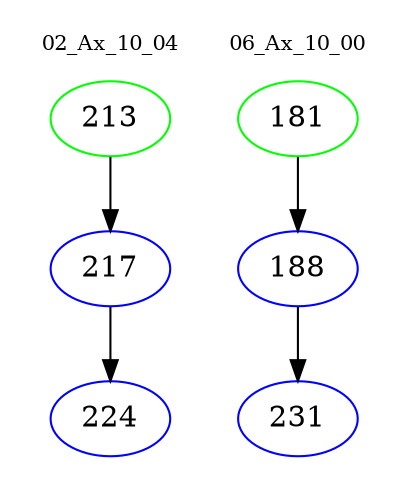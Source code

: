 digraph{
subgraph cluster_0 {
color = white
label = "02_Ax_10_04";
fontsize=10;
T0_213 [label="213", color="green"]
T0_213 -> T0_217 [color="black"]
T0_217 [label="217", color="blue"]
T0_217 -> T0_224 [color="black"]
T0_224 [label="224", color="blue"]
}
subgraph cluster_1 {
color = white
label = "06_Ax_10_00";
fontsize=10;
T1_181 [label="181", color="green"]
T1_181 -> T1_188 [color="black"]
T1_188 [label="188", color="blue"]
T1_188 -> T1_231 [color="black"]
T1_231 [label="231", color="blue"]
}
}
